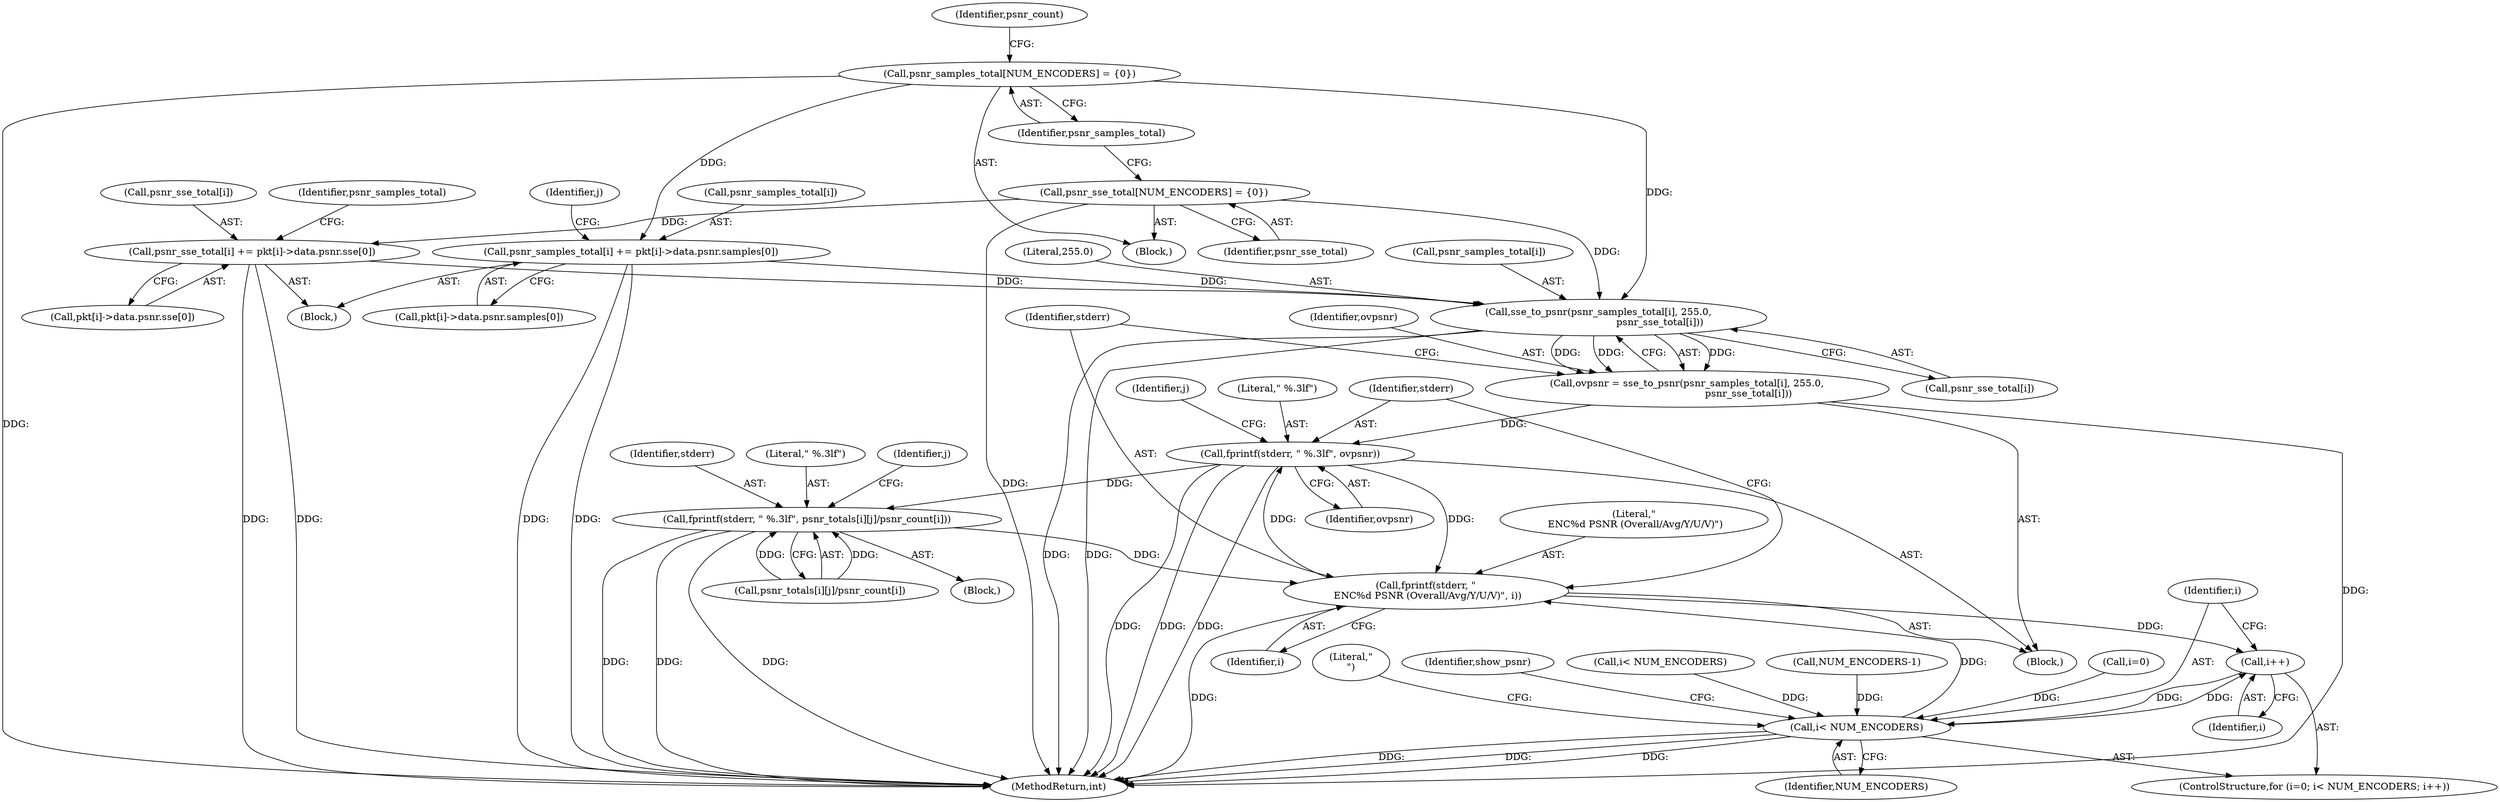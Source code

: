digraph "0_Android_5a9753fca56f0eeb9f61e342b2fccffc364f9426_22@array" {
"1001208" [label="(Call,sse_to_psnr(psnr_samples_total[i], 255.0,\n                                        psnr_sse_total[i]))"];
"1000167" [label="(Call,psnr_samples_total[NUM_ENCODERS] = {0})"];
"1001115" [label="(Call,psnr_samples_total[i] += pkt[i]->data.psnr.samples[0])"];
"1001100" [label="(Call,psnr_sse_total[i] += pkt[i]->data.psnr.sse[0])"];
"1000164" [label="(Call,psnr_sse_total[NUM_ENCODERS] = {0})"];
"1001206" [label="(Call,ovpsnr = sse_to_psnr(psnr_samples_total[i], 255.0,\n                                        psnr_sse_total[i]))"];
"1001220" [label="(Call,fprintf(stderr, \" %.3lf\", ovpsnr))"];
"1001216" [label="(Call,fprintf(stderr, \"\n ENC%d PSNR (Overall/Avg/Y/U/V)\", i))"];
"1001192" [label="(Call,i++)"];
"1001189" [label="(Call,i< NUM_ENCODERS)"];
"1001234" [label="(Call,fprintf(stderr, \" %.3lf\", psnr_totals[i][j]/psnr_count[i]))"];
"1001117" [label="(Identifier,psnr_samples_total)"];
"1001237" [label="(Call,psnr_totals[i][j]/psnr_count[i])"];
"1001115" [label="(Call,psnr_samples_total[i] += pkt[i]->data.psnr.samples[0])"];
"1001235" [label="(Identifier,stderr)"];
"1001234" [label="(Call,fprintf(stderr, \" %.3lf\", psnr_totals[i][j]/psnr_count[i]))"];
"1001212" [label="(Literal,255.0)"];
"1001236" [label="(Literal,\" %.3lf\")"];
"1001221" [label="(Identifier,stderr)"];
"1001119" [label="(Call,pkt[i]->data.psnr.samples[0])"];
"1001226" [label="(Identifier,j)"];
"1001206" [label="(Call,ovpsnr = sse_to_psnr(psnr_samples_total[i], 255.0,\n                                        psnr_sse_total[i]))"];
"1001208" [label="(Call,sse_to_psnr(psnr_samples_total[i], 255.0,\n                                        psnr_sse_total[i]))"];
"1000164" [label="(Call,psnr_sse_total[NUM_ENCODERS] = {0})"];
"1001207" [label="(Identifier,ovpsnr)"];
"1001209" [label="(Call,psnr_samples_total[i])"];
"1000165" [label="(Identifier,psnr_sse_total)"];
"1001100" [label="(Call,psnr_sse_total[i] += pkt[i]->data.psnr.sse[0])"];
"1001217" [label="(Identifier,stderr)"];
"1001190" [label="(Identifier,i)"];
"1001192" [label="(Call,i++)"];
"1001203" [label="(Block,)"];
"1000135" [label="(Block,)"];
"1001104" [label="(Call,pkt[i]->data.psnr.sse[0])"];
"1001098" [label="(Block,)"];
"1001296" [label="(MethodReturn,int)"];
"1001233" [label="(Block,)"];
"1001222" [label="(Literal,\" %.3lf\")"];
"1001186" [label="(Call,i=0)"];
"1000173" [label="(Identifier,psnr_count)"];
"1000167" [label="(Call,psnr_samples_total[NUM_ENCODERS] = {0})"];
"1001185" [label="(ControlStructure,for (i=0; i< NUM_ENCODERS; i++))"];
"1001191" [label="(Identifier,NUM_ENCODERS)"];
"1001189" [label="(Call,i< NUM_ENCODERS)"];
"1001193" [label="(Identifier,i)"];
"1001232" [label="(Identifier,j)"];
"1001293" [label="(Literal,\"\n\")"];
"1001132" [label="(Identifier,j)"];
"1001218" [label="(Literal,\"\n ENC%d PSNR (Overall/Avg/Y/U/V)\")"];
"1000168" [label="(Identifier,psnr_samples_total)"];
"1001213" [label="(Call,psnr_sse_total[i])"];
"1001216" [label="(Call,fprintf(stderr, \"\n ENC%d PSNR (Overall/Avg/Y/U/V)\", i))"];
"1001197" [label="(Identifier,show_psnr)"];
"1000817" [label="(Call,i< NUM_ENCODERS)"];
"1001024" [label="(Call,NUM_ENCODERS-1)"];
"1001219" [label="(Identifier,i)"];
"1001116" [label="(Call,psnr_samples_total[i])"];
"1001223" [label="(Identifier,ovpsnr)"];
"1001220" [label="(Call,fprintf(stderr, \" %.3lf\", ovpsnr))"];
"1001101" [label="(Call,psnr_sse_total[i])"];
"1001208" -> "1001206"  [label="AST: "];
"1001208" -> "1001213"  [label="CFG: "];
"1001209" -> "1001208"  [label="AST: "];
"1001212" -> "1001208"  [label="AST: "];
"1001213" -> "1001208"  [label="AST: "];
"1001206" -> "1001208"  [label="CFG: "];
"1001208" -> "1001296"  [label="DDG: "];
"1001208" -> "1001296"  [label="DDG: "];
"1001208" -> "1001206"  [label="DDG: "];
"1001208" -> "1001206"  [label="DDG: "];
"1001208" -> "1001206"  [label="DDG: "];
"1000167" -> "1001208"  [label="DDG: "];
"1001115" -> "1001208"  [label="DDG: "];
"1001100" -> "1001208"  [label="DDG: "];
"1000164" -> "1001208"  [label="DDG: "];
"1000167" -> "1000135"  [label="AST: "];
"1000167" -> "1000168"  [label="CFG: "];
"1000168" -> "1000167"  [label="AST: "];
"1000173" -> "1000167"  [label="CFG: "];
"1000167" -> "1001296"  [label="DDG: "];
"1000167" -> "1001115"  [label="DDG: "];
"1001115" -> "1001098"  [label="AST: "];
"1001115" -> "1001119"  [label="CFG: "];
"1001116" -> "1001115"  [label="AST: "];
"1001119" -> "1001115"  [label="AST: "];
"1001132" -> "1001115"  [label="CFG: "];
"1001115" -> "1001296"  [label="DDG: "];
"1001115" -> "1001296"  [label="DDG: "];
"1001100" -> "1001098"  [label="AST: "];
"1001100" -> "1001104"  [label="CFG: "];
"1001101" -> "1001100"  [label="AST: "];
"1001104" -> "1001100"  [label="AST: "];
"1001117" -> "1001100"  [label="CFG: "];
"1001100" -> "1001296"  [label="DDG: "];
"1001100" -> "1001296"  [label="DDG: "];
"1000164" -> "1001100"  [label="DDG: "];
"1000164" -> "1000135"  [label="AST: "];
"1000164" -> "1000165"  [label="CFG: "];
"1000165" -> "1000164"  [label="AST: "];
"1000168" -> "1000164"  [label="CFG: "];
"1000164" -> "1001296"  [label="DDG: "];
"1001206" -> "1001203"  [label="AST: "];
"1001207" -> "1001206"  [label="AST: "];
"1001217" -> "1001206"  [label="CFG: "];
"1001206" -> "1001296"  [label="DDG: "];
"1001206" -> "1001220"  [label="DDG: "];
"1001220" -> "1001203"  [label="AST: "];
"1001220" -> "1001223"  [label="CFG: "];
"1001221" -> "1001220"  [label="AST: "];
"1001222" -> "1001220"  [label="AST: "];
"1001223" -> "1001220"  [label="AST: "];
"1001226" -> "1001220"  [label="CFG: "];
"1001220" -> "1001296"  [label="DDG: "];
"1001220" -> "1001296"  [label="DDG: "];
"1001220" -> "1001296"  [label="DDG: "];
"1001220" -> "1001216"  [label="DDG: "];
"1001216" -> "1001220"  [label="DDG: "];
"1001220" -> "1001234"  [label="DDG: "];
"1001216" -> "1001203"  [label="AST: "];
"1001216" -> "1001219"  [label="CFG: "];
"1001217" -> "1001216"  [label="AST: "];
"1001218" -> "1001216"  [label="AST: "];
"1001219" -> "1001216"  [label="AST: "];
"1001221" -> "1001216"  [label="CFG: "];
"1001216" -> "1001296"  [label="DDG: "];
"1001216" -> "1001192"  [label="DDG: "];
"1001234" -> "1001216"  [label="DDG: "];
"1001189" -> "1001216"  [label="DDG: "];
"1001192" -> "1001185"  [label="AST: "];
"1001192" -> "1001193"  [label="CFG: "];
"1001193" -> "1001192"  [label="AST: "];
"1001190" -> "1001192"  [label="CFG: "];
"1001192" -> "1001189"  [label="DDG: "];
"1001189" -> "1001192"  [label="DDG: "];
"1001189" -> "1001185"  [label="AST: "];
"1001189" -> "1001191"  [label="CFG: "];
"1001190" -> "1001189"  [label="AST: "];
"1001191" -> "1001189"  [label="AST: "];
"1001197" -> "1001189"  [label="CFG: "];
"1001293" -> "1001189"  [label="CFG: "];
"1001189" -> "1001296"  [label="DDG: "];
"1001189" -> "1001296"  [label="DDG: "];
"1001189" -> "1001296"  [label="DDG: "];
"1001186" -> "1001189"  [label="DDG: "];
"1000817" -> "1001189"  [label="DDG: "];
"1001024" -> "1001189"  [label="DDG: "];
"1001234" -> "1001233"  [label="AST: "];
"1001234" -> "1001237"  [label="CFG: "];
"1001235" -> "1001234"  [label="AST: "];
"1001236" -> "1001234"  [label="AST: "];
"1001237" -> "1001234"  [label="AST: "];
"1001232" -> "1001234"  [label="CFG: "];
"1001234" -> "1001296"  [label="DDG: "];
"1001234" -> "1001296"  [label="DDG: "];
"1001234" -> "1001296"  [label="DDG: "];
"1001237" -> "1001234"  [label="DDG: "];
"1001237" -> "1001234"  [label="DDG: "];
}
